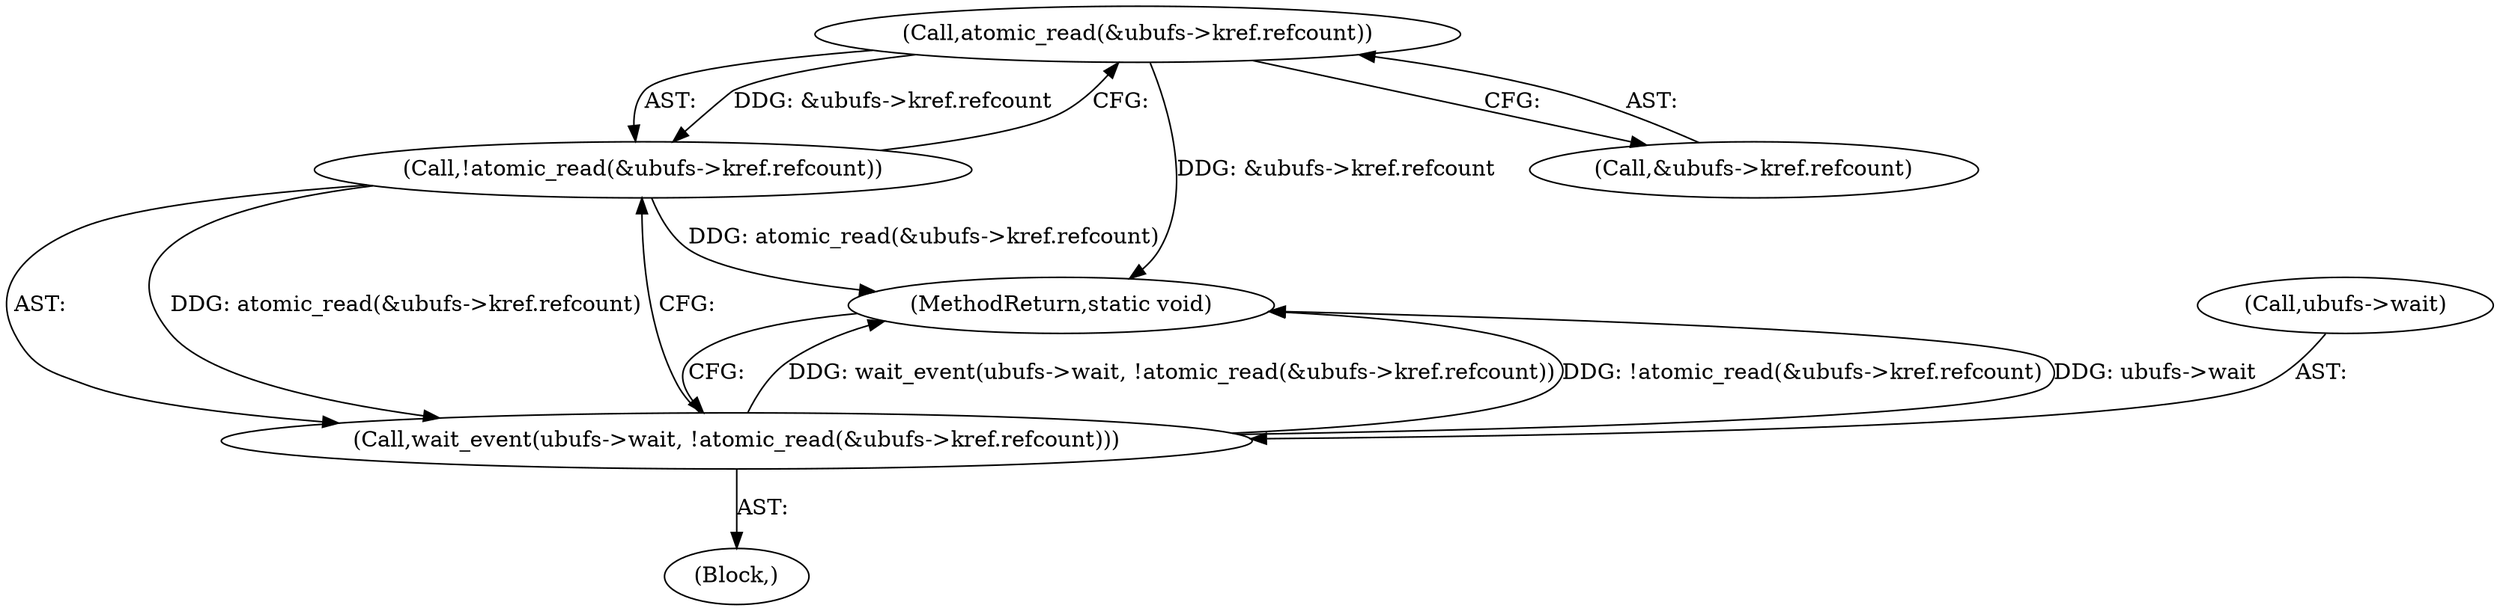 digraph "0_linux_dd7633ecd553a5e304d349aa6f8eb8a0417098c5_0@API" {
"1000114" [label="(Call,atomic_read(&ubufs->kref.refcount))"];
"1000113" [label="(Call,!atomic_read(&ubufs->kref.refcount))"];
"1000109" [label="(Call,wait_event(ubufs->wait, !atomic_read(&ubufs->kref.refcount)))"];
"1000109" [label="(Call,wait_event(ubufs->wait, !atomic_read(&ubufs->kref.refcount)))"];
"1000114" [label="(Call,atomic_read(&ubufs->kref.refcount))"];
"1000113" [label="(Call,!atomic_read(&ubufs->kref.refcount))"];
"1000121" [label="(MethodReturn,static void)"];
"1000115" [label="(Call,&ubufs->kref.refcount)"];
"1000102" [label="(Block,)"];
"1000110" [label="(Call,ubufs->wait)"];
"1000114" -> "1000113"  [label="AST: "];
"1000114" -> "1000115"  [label="CFG: "];
"1000115" -> "1000114"  [label="AST: "];
"1000113" -> "1000114"  [label="CFG: "];
"1000114" -> "1000121"  [label="DDG: &ubufs->kref.refcount"];
"1000114" -> "1000113"  [label="DDG: &ubufs->kref.refcount"];
"1000113" -> "1000109"  [label="AST: "];
"1000109" -> "1000113"  [label="CFG: "];
"1000113" -> "1000121"  [label="DDG: atomic_read(&ubufs->kref.refcount)"];
"1000113" -> "1000109"  [label="DDG: atomic_read(&ubufs->kref.refcount)"];
"1000109" -> "1000102"  [label="AST: "];
"1000110" -> "1000109"  [label="AST: "];
"1000121" -> "1000109"  [label="CFG: "];
"1000109" -> "1000121"  [label="DDG: wait_event(ubufs->wait, !atomic_read(&ubufs->kref.refcount))"];
"1000109" -> "1000121"  [label="DDG: !atomic_read(&ubufs->kref.refcount)"];
"1000109" -> "1000121"  [label="DDG: ubufs->wait"];
}
